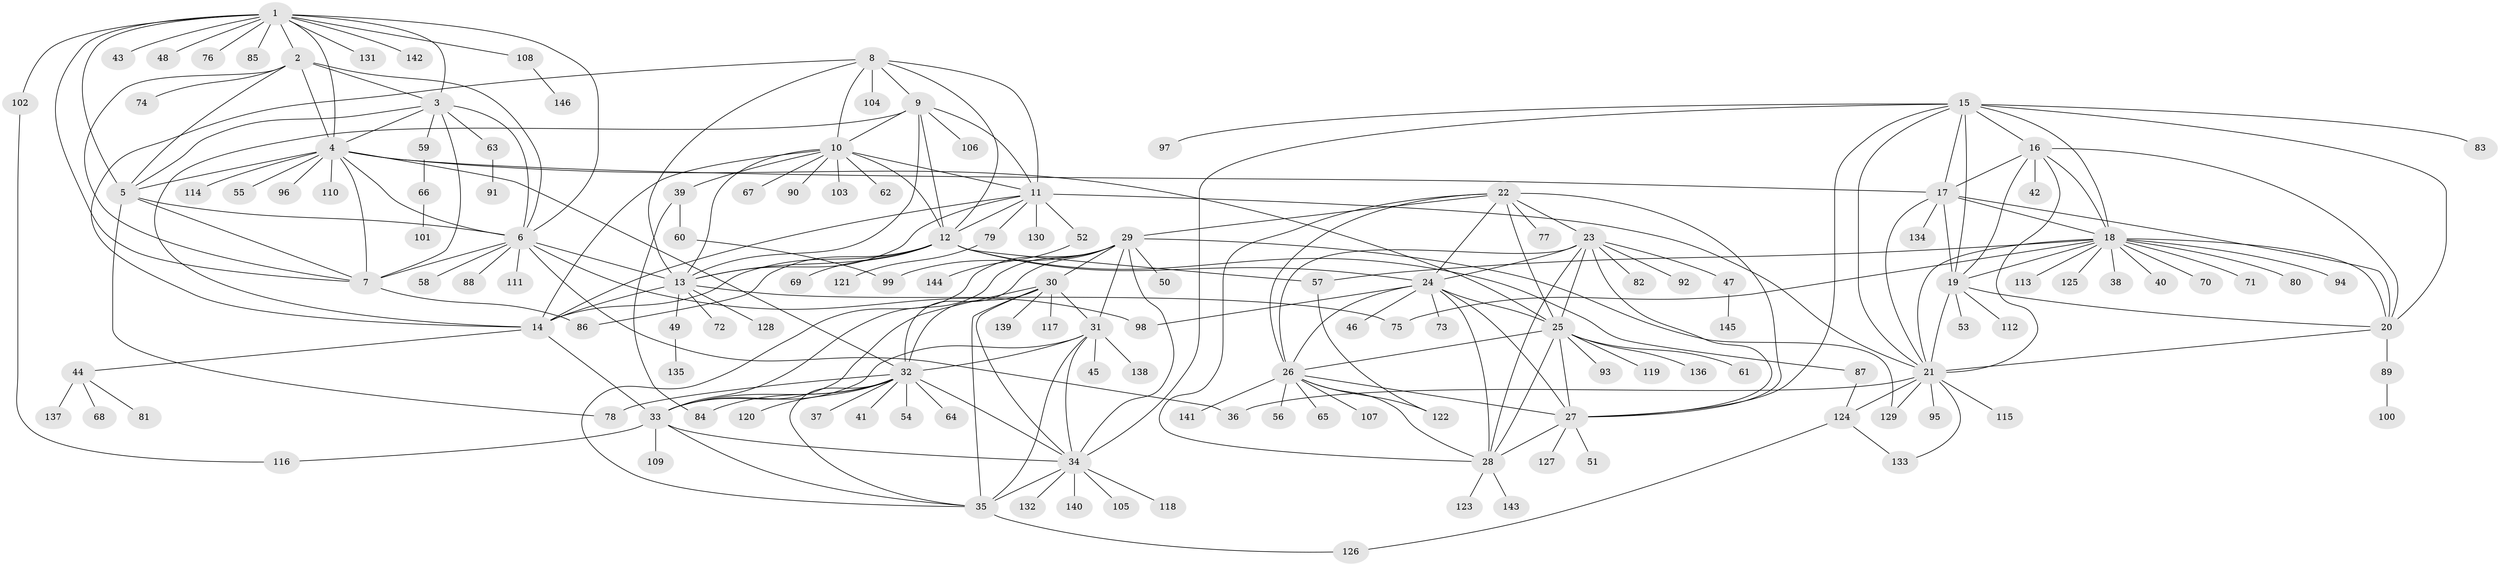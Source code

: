 // coarse degree distribution, {6: 0.06976744186046512, 3: 0.023255813953488372, 1: 0.7441860465116279, 2: 0.023255813953488372, 8: 0.06976744186046512, 9: 0.046511627906976744, 7: 0.023255813953488372}
// Generated by graph-tools (version 1.1) at 2025/57/03/04/25 21:57:48]
// undirected, 146 vertices, 240 edges
graph export_dot {
graph [start="1"]
  node [color=gray90,style=filled];
  1;
  2;
  3;
  4;
  5;
  6;
  7;
  8;
  9;
  10;
  11;
  12;
  13;
  14;
  15;
  16;
  17;
  18;
  19;
  20;
  21;
  22;
  23;
  24;
  25;
  26;
  27;
  28;
  29;
  30;
  31;
  32;
  33;
  34;
  35;
  36;
  37;
  38;
  39;
  40;
  41;
  42;
  43;
  44;
  45;
  46;
  47;
  48;
  49;
  50;
  51;
  52;
  53;
  54;
  55;
  56;
  57;
  58;
  59;
  60;
  61;
  62;
  63;
  64;
  65;
  66;
  67;
  68;
  69;
  70;
  71;
  72;
  73;
  74;
  75;
  76;
  77;
  78;
  79;
  80;
  81;
  82;
  83;
  84;
  85;
  86;
  87;
  88;
  89;
  90;
  91;
  92;
  93;
  94;
  95;
  96;
  97;
  98;
  99;
  100;
  101;
  102;
  103;
  104;
  105;
  106;
  107;
  108;
  109;
  110;
  111;
  112;
  113;
  114;
  115;
  116;
  117;
  118;
  119;
  120;
  121;
  122;
  123;
  124;
  125;
  126;
  127;
  128;
  129;
  130;
  131;
  132;
  133;
  134;
  135;
  136;
  137;
  138;
  139;
  140;
  141;
  142;
  143;
  144;
  145;
  146;
  1 -- 2;
  1 -- 3;
  1 -- 4;
  1 -- 5;
  1 -- 6;
  1 -- 7;
  1 -- 43;
  1 -- 48;
  1 -- 76;
  1 -- 85;
  1 -- 102;
  1 -- 108;
  1 -- 131;
  1 -- 142;
  2 -- 3;
  2 -- 4;
  2 -- 5;
  2 -- 6;
  2 -- 7;
  2 -- 74;
  3 -- 4;
  3 -- 5;
  3 -- 6;
  3 -- 7;
  3 -- 59;
  3 -- 63;
  4 -- 5;
  4 -- 6;
  4 -- 7;
  4 -- 17;
  4 -- 25;
  4 -- 32;
  4 -- 55;
  4 -- 96;
  4 -- 110;
  4 -- 114;
  5 -- 6;
  5 -- 7;
  5 -- 78;
  6 -- 7;
  6 -- 13;
  6 -- 36;
  6 -- 58;
  6 -- 88;
  6 -- 98;
  6 -- 111;
  7 -- 86;
  8 -- 9;
  8 -- 10;
  8 -- 11;
  8 -- 12;
  8 -- 13;
  8 -- 14;
  8 -- 104;
  9 -- 10;
  9 -- 11;
  9 -- 12;
  9 -- 13;
  9 -- 14;
  9 -- 106;
  10 -- 11;
  10 -- 12;
  10 -- 13;
  10 -- 14;
  10 -- 39;
  10 -- 62;
  10 -- 67;
  10 -- 90;
  10 -- 103;
  11 -- 12;
  11 -- 13;
  11 -- 14;
  11 -- 21;
  11 -- 52;
  11 -- 79;
  11 -- 130;
  12 -- 13;
  12 -- 14;
  12 -- 24;
  12 -- 57;
  12 -- 69;
  12 -- 86;
  12 -- 87;
  13 -- 14;
  13 -- 49;
  13 -- 72;
  13 -- 75;
  13 -- 128;
  14 -- 33;
  14 -- 44;
  15 -- 16;
  15 -- 17;
  15 -- 18;
  15 -- 19;
  15 -- 20;
  15 -- 21;
  15 -- 27;
  15 -- 34;
  15 -- 83;
  15 -- 97;
  16 -- 17;
  16 -- 18;
  16 -- 19;
  16 -- 20;
  16 -- 21;
  16 -- 42;
  17 -- 18;
  17 -- 19;
  17 -- 20;
  17 -- 21;
  17 -- 134;
  18 -- 19;
  18 -- 20;
  18 -- 21;
  18 -- 38;
  18 -- 40;
  18 -- 57;
  18 -- 70;
  18 -- 71;
  18 -- 75;
  18 -- 80;
  18 -- 94;
  18 -- 113;
  18 -- 125;
  19 -- 20;
  19 -- 21;
  19 -- 53;
  19 -- 112;
  20 -- 21;
  20 -- 89;
  21 -- 36;
  21 -- 95;
  21 -- 115;
  21 -- 124;
  21 -- 129;
  21 -- 133;
  22 -- 23;
  22 -- 24;
  22 -- 25;
  22 -- 26;
  22 -- 27;
  22 -- 28;
  22 -- 29;
  22 -- 77;
  23 -- 24;
  23 -- 25;
  23 -- 26;
  23 -- 27;
  23 -- 28;
  23 -- 47;
  23 -- 82;
  23 -- 92;
  24 -- 25;
  24 -- 26;
  24 -- 27;
  24 -- 28;
  24 -- 46;
  24 -- 73;
  24 -- 98;
  25 -- 26;
  25 -- 27;
  25 -- 28;
  25 -- 61;
  25 -- 93;
  25 -- 119;
  25 -- 136;
  26 -- 27;
  26 -- 28;
  26 -- 56;
  26 -- 65;
  26 -- 107;
  26 -- 122;
  26 -- 141;
  27 -- 28;
  27 -- 51;
  27 -- 127;
  28 -- 123;
  28 -- 143;
  29 -- 30;
  29 -- 31;
  29 -- 32;
  29 -- 33;
  29 -- 34;
  29 -- 35;
  29 -- 50;
  29 -- 99;
  29 -- 129;
  30 -- 31;
  30 -- 32;
  30 -- 33;
  30 -- 34;
  30 -- 35;
  30 -- 117;
  30 -- 139;
  31 -- 32;
  31 -- 33;
  31 -- 34;
  31 -- 35;
  31 -- 45;
  31 -- 138;
  32 -- 33;
  32 -- 34;
  32 -- 35;
  32 -- 37;
  32 -- 41;
  32 -- 54;
  32 -- 64;
  32 -- 78;
  32 -- 84;
  32 -- 120;
  33 -- 34;
  33 -- 35;
  33 -- 109;
  33 -- 116;
  34 -- 35;
  34 -- 105;
  34 -- 118;
  34 -- 132;
  34 -- 140;
  35 -- 126;
  39 -- 60;
  39 -- 84;
  44 -- 68;
  44 -- 81;
  44 -- 137;
  47 -- 145;
  49 -- 135;
  52 -- 144;
  57 -- 122;
  59 -- 66;
  60 -- 99;
  63 -- 91;
  66 -- 101;
  79 -- 121;
  87 -- 124;
  89 -- 100;
  102 -- 116;
  108 -- 146;
  124 -- 126;
  124 -- 133;
}
